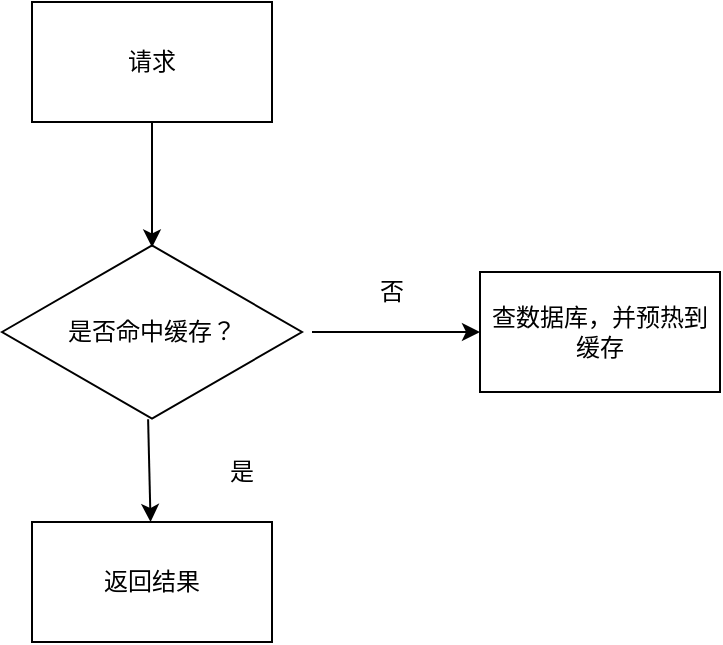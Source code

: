 <mxfile version="17.4.2" type="device"><diagram id="AOObUPmcGeiCL4IHX_FP" name="第 1 页"><mxGraphModel dx="782" dy="539" grid="1" gridSize="10" guides="1" tooltips="1" connect="1" arrows="1" fold="1" page="1" pageScale="1" pageWidth="827" pageHeight="1169" math="0" shadow="0"><root><mxCell id="0"/><mxCell id="1" parent="0"/><mxCell id="wDy4BPusMauOCpUGLh_S-1" value="请求" style="rounded=0;whiteSpace=wrap;html=1;" vertex="1" parent="1"><mxGeometry x="70" y="80" width="120" height="60" as="geometry"/></mxCell><mxCell id="wDy4BPusMauOCpUGLh_S-3" value="是否命中缓存？" style="html=1;whiteSpace=wrap;aspect=fixed;shape=isoRectangle;" vertex="1" parent="1"><mxGeometry x="55" y="200" width="150" height="90" as="geometry"/></mxCell><mxCell id="wDy4BPusMauOCpUGLh_S-4" value="返回结果" style="rounded=0;whiteSpace=wrap;html=1;" vertex="1" parent="1"><mxGeometry x="70" y="340" width="120" height="60" as="geometry"/></mxCell><mxCell id="wDy4BPusMauOCpUGLh_S-5" value="是" style="text;html=1;strokeColor=none;fillColor=none;align=center;verticalAlign=middle;whiteSpace=wrap;rounded=0;" vertex="1" parent="1"><mxGeometry x="145" y="300" width="60" height="30" as="geometry"/></mxCell><mxCell id="wDy4BPusMauOCpUGLh_S-6" value="" style="endArrow=classic;html=1;rounded=0;exitX=0.5;exitY=1;exitDx=0;exitDy=0;entryX=0.5;entryY=0.03;entryDx=0;entryDy=0;entryPerimeter=0;" edge="1" parent="1" source="wDy4BPusMauOCpUGLh_S-1" target="wDy4BPusMauOCpUGLh_S-3"><mxGeometry width="50" height="50" relative="1" as="geometry"><mxPoint x="290" y="170" as="sourcePoint"/><mxPoint x="340" y="120" as="targetPoint"/></mxGeometry></mxCell><mxCell id="wDy4BPusMauOCpUGLh_S-7" value="" style="endArrow=classic;html=1;rounded=0;exitX=0.487;exitY=0.985;exitDx=0;exitDy=0;exitPerimeter=0;" edge="1" parent="1" source="wDy4BPusMauOCpUGLh_S-3" target="wDy4BPusMauOCpUGLh_S-4"><mxGeometry width="50" height="50" relative="1" as="geometry"><mxPoint x="290" y="320" as="sourcePoint"/><mxPoint x="340" y="270" as="targetPoint"/></mxGeometry></mxCell><mxCell id="wDy4BPusMauOCpUGLh_S-8" value="查数据库，并预热到缓存" style="rounded=0;whiteSpace=wrap;html=1;" vertex="1" parent="1"><mxGeometry x="294" y="215" width="120" height="60" as="geometry"/></mxCell><mxCell id="wDy4BPusMauOCpUGLh_S-9" value="" style="endArrow=classic;html=1;rounded=0;entryX=0;entryY=0.5;entryDx=0;entryDy=0;" edge="1" parent="1" target="wDy4BPusMauOCpUGLh_S-8"><mxGeometry width="50" height="50" relative="1" as="geometry"><mxPoint x="210" y="245" as="sourcePoint"/><mxPoint x="320" y="170" as="targetPoint"/></mxGeometry></mxCell><mxCell id="wDy4BPusMauOCpUGLh_S-10" value="否" style="text;html=1;strokeColor=none;fillColor=none;align=center;verticalAlign=middle;whiteSpace=wrap;rounded=0;" vertex="1" parent="1"><mxGeometry x="220" y="210" width="60" height="30" as="geometry"/></mxCell></root></mxGraphModel></diagram></mxfile>